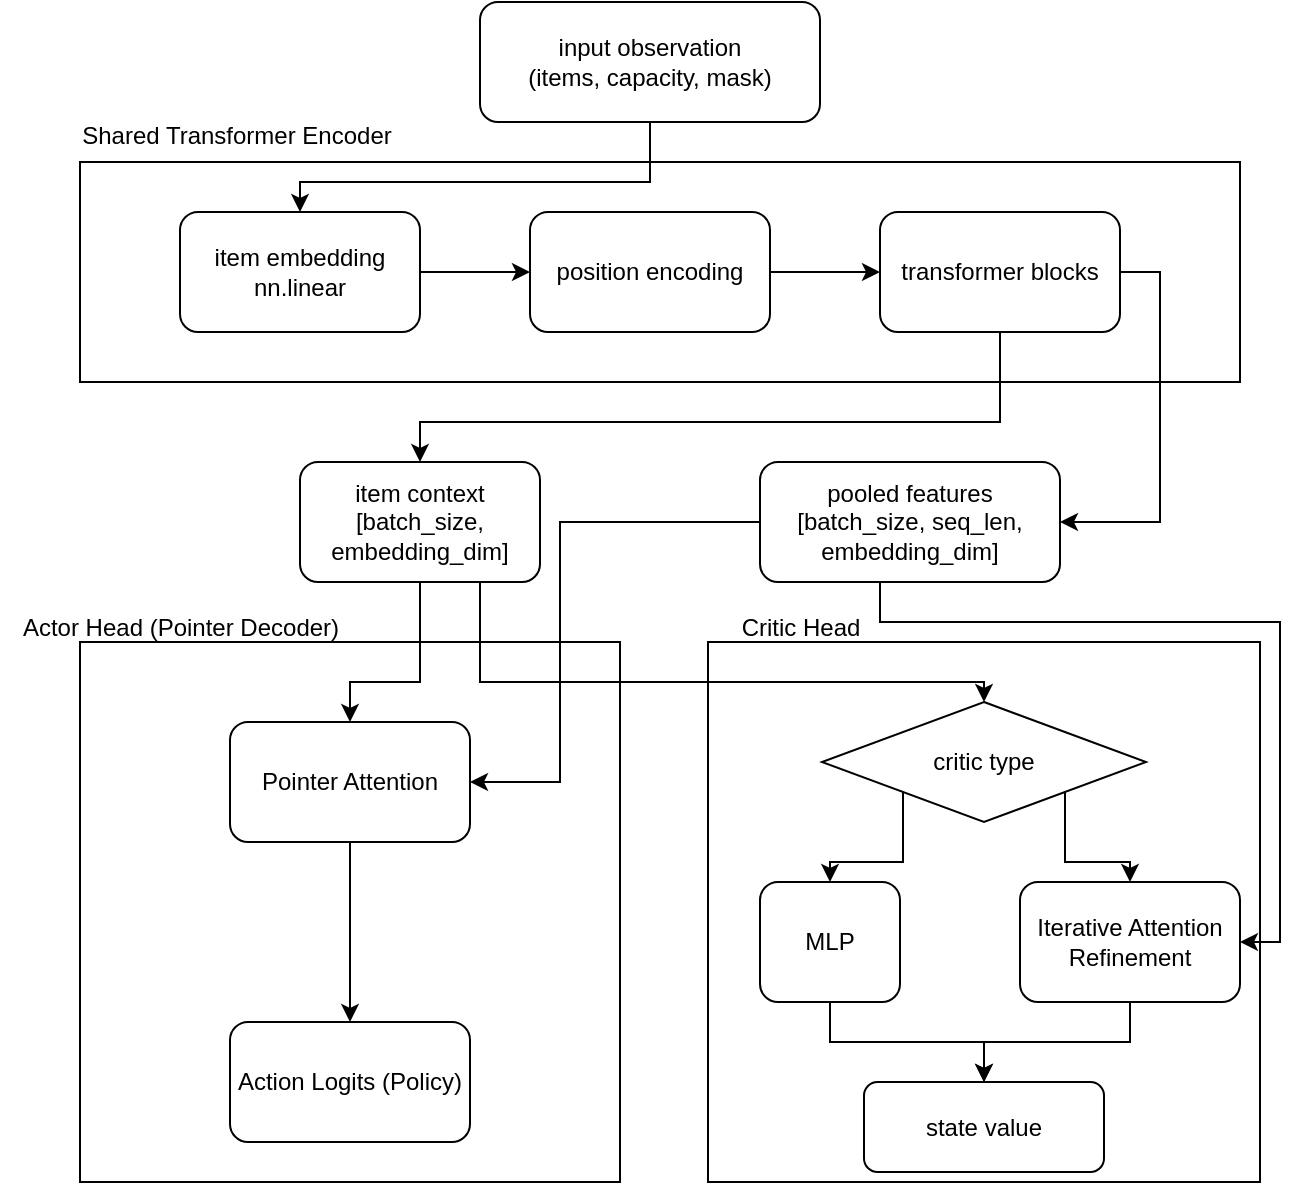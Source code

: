 <mxfile version="28.0.6">
  <diagram name="第 1 页" id="0nw0pFnimbrHVUoLnm9P">
    <mxGraphModel dx="1426" dy="841" grid="1" gridSize="10" guides="1" tooltips="1" connect="1" arrows="1" fold="1" page="1" pageScale="1" pageWidth="827" pageHeight="1169" math="0" shadow="0">
      <root>
        <mxCell id="0" />
        <mxCell id="1" parent="0" />
        <mxCell id="bF-N6-YHWX4aWXx_sWlo-2" value="" style="rounded=0;whiteSpace=wrap;html=1;" vertex="1" parent="1">
          <mxGeometry x="100" y="140" width="580" height="110" as="geometry" />
        </mxCell>
        <mxCell id="bF-N6-YHWX4aWXx_sWlo-17" style="edgeStyle=orthogonalEdgeStyle;rounded=0;orthogonalLoop=1;jettySize=auto;html=1;exitX=0.5;exitY=1;exitDx=0;exitDy=0;entryX=0.5;entryY=0;entryDx=0;entryDy=0;" edge="1" parent="1" source="bF-N6-YHWX4aWXx_sWlo-1" target="bF-N6-YHWX4aWXx_sWlo-4">
          <mxGeometry relative="1" as="geometry">
            <Array as="points">
              <mxPoint x="385" y="150" />
              <mxPoint x="210" y="150" />
            </Array>
          </mxGeometry>
        </mxCell>
        <mxCell id="bF-N6-YHWX4aWXx_sWlo-1" value="input observation&lt;br&gt;(items, capacity, mask)" style="rounded=1;whiteSpace=wrap;html=1;" vertex="1" parent="1">
          <mxGeometry x="300" y="60" width="170" height="60" as="geometry" />
        </mxCell>
        <mxCell id="bF-N6-YHWX4aWXx_sWlo-18" style="edgeStyle=orthogonalEdgeStyle;rounded=0;orthogonalLoop=1;jettySize=auto;html=1;exitX=1;exitY=0.5;exitDx=0;exitDy=0;entryX=0;entryY=0.5;entryDx=0;entryDy=0;" edge="1" parent="1" source="bF-N6-YHWX4aWXx_sWlo-4" target="bF-N6-YHWX4aWXx_sWlo-5">
          <mxGeometry relative="1" as="geometry" />
        </mxCell>
        <mxCell id="bF-N6-YHWX4aWXx_sWlo-4" value="item embedding&lt;div&gt;nn.linear&lt;/div&gt;" style="rounded=1;whiteSpace=wrap;html=1;" vertex="1" parent="1">
          <mxGeometry x="150" y="165" width="120" height="60" as="geometry" />
        </mxCell>
        <mxCell id="bF-N6-YHWX4aWXx_sWlo-19" style="edgeStyle=orthogonalEdgeStyle;rounded=0;orthogonalLoop=1;jettySize=auto;html=1;exitX=1;exitY=0.5;exitDx=0;exitDy=0;entryX=0;entryY=0.5;entryDx=0;entryDy=0;" edge="1" parent="1" source="bF-N6-YHWX4aWXx_sWlo-5" target="bF-N6-YHWX4aWXx_sWlo-6">
          <mxGeometry relative="1" as="geometry" />
        </mxCell>
        <mxCell id="bF-N6-YHWX4aWXx_sWlo-5" value="position encoding" style="rounded=1;whiteSpace=wrap;html=1;" vertex="1" parent="1">
          <mxGeometry x="325" y="165" width="120" height="60" as="geometry" />
        </mxCell>
        <mxCell id="bF-N6-YHWX4aWXx_sWlo-20" style="edgeStyle=orthogonalEdgeStyle;rounded=0;orthogonalLoop=1;jettySize=auto;html=1;exitX=0.5;exitY=1;exitDx=0;exitDy=0;entryX=0.5;entryY=0;entryDx=0;entryDy=0;" edge="1" parent="1" source="bF-N6-YHWX4aWXx_sWlo-6" target="bF-N6-YHWX4aWXx_sWlo-7">
          <mxGeometry relative="1" as="geometry">
            <Array as="points">
              <mxPoint x="560" y="270" />
              <mxPoint x="270" y="270" />
            </Array>
          </mxGeometry>
        </mxCell>
        <mxCell id="bF-N6-YHWX4aWXx_sWlo-21" style="edgeStyle=orthogonalEdgeStyle;rounded=0;orthogonalLoop=1;jettySize=auto;html=1;exitX=1;exitY=0.5;exitDx=0;exitDy=0;entryX=1;entryY=0.5;entryDx=0;entryDy=0;" edge="1" parent="1" source="bF-N6-YHWX4aWXx_sWlo-6" target="bF-N6-YHWX4aWXx_sWlo-8">
          <mxGeometry relative="1" as="geometry" />
        </mxCell>
        <mxCell id="bF-N6-YHWX4aWXx_sWlo-6" value="transformer blocks" style="rounded=1;whiteSpace=wrap;html=1;" vertex="1" parent="1">
          <mxGeometry x="500" y="165" width="120" height="60" as="geometry" />
        </mxCell>
        <mxCell id="bF-N6-YHWX4aWXx_sWlo-7" value="item context&lt;div&gt;[batch_size, embedding_dim]&lt;/div&gt;" style="rounded=1;whiteSpace=wrap;html=1;" vertex="1" parent="1">
          <mxGeometry x="210" y="290" width="120" height="60" as="geometry" />
        </mxCell>
        <mxCell id="bF-N6-YHWX4aWXx_sWlo-8" value="pooled features&lt;div&gt;[batch_size, seq_len, embedding_dim]&lt;/div&gt;" style="rounded=1;whiteSpace=wrap;html=1;" vertex="1" parent="1">
          <mxGeometry x="440" y="290" width="150" height="60" as="geometry" />
        </mxCell>
        <mxCell id="bF-N6-YHWX4aWXx_sWlo-9" value="" style="rounded=0;whiteSpace=wrap;html=1;" vertex="1" parent="1">
          <mxGeometry x="100" y="380" width="270" height="270" as="geometry" />
        </mxCell>
        <mxCell id="bF-N6-YHWX4aWXx_sWlo-10" value="" style="rounded=0;whiteSpace=wrap;html=1;" vertex="1" parent="1">
          <mxGeometry x="414" y="380" width="276" height="270" as="geometry" />
        </mxCell>
        <mxCell id="bF-N6-YHWX4aWXx_sWlo-26" style="edgeStyle=orthogonalEdgeStyle;rounded=0;orthogonalLoop=1;jettySize=auto;html=1;exitX=0.5;exitY=1;exitDx=0;exitDy=0;entryX=0.5;entryY=0;entryDx=0;entryDy=0;" edge="1" parent="1" source="bF-N6-YHWX4aWXx_sWlo-11" target="bF-N6-YHWX4aWXx_sWlo-12">
          <mxGeometry relative="1" as="geometry" />
        </mxCell>
        <mxCell id="bF-N6-YHWX4aWXx_sWlo-11" value="Pointer Attention" style="rounded=1;whiteSpace=wrap;html=1;" vertex="1" parent="1">
          <mxGeometry x="175" y="420" width="120" height="60" as="geometry" />
        </mxCell>
        <mxCell id="bF-N6-YHWX4aWXx_sWlo-12" value="Action Logits (Policy)" style="rounded=1;whiteSpace=wrap;html=1;" vertex="1" parent="1">
          <mxGeometry x="175" y="570" width="120" height="60" as="geometry" />
        </mxCell>
        <mxCell id="bF-N6-YHWX4aWXx_sWlo-30" style="edgeStyle=orthogonalEdgeStyle;rounded=0;orthogonalLoop=1;jettySize=auto;html=1;exitX=0;exitY=1;exitDx=0;exitDy=0;entryX=0.5;entryY=0;entryDx=0;entryDy=0;" edge="1" parent="1" source="bF-N6-YHWX4aWXx_sWlo-13" target="bF-N6-YHWX4aWXx_sWlo-14">
          <mxGeometry relative="1" as="geometry" />
        </mxCell>
        <mxCell id="bF-N6-YHWX4aWXx_sWlo-31" style="edgeStyle=orthogonalEdgeStyle;rounded=0;orthogonalLoop=1;jettySize=auto;html=1;exitX=1;exitY=1;exitDx=0;exitDy=0;" edge="1" parent="1" source="bF-N6-YHWX4aWXx_sWlo-13" target="bF-N6-YHWX4aWXx_sWlo-15">
          <mxGeometry relative="1" as="geometry" />
        </mxCell>
        <mxCell id="bF-N6-YHWX4aWXx_sWlo-13" value="critic type" style="rhombus;whiteSpace=wrap;html=1;" vertex="1" parent="1">
          <mxGeometry x="471" y="410" width="162" height="60" as="geometry" />
        </mxCell>
        <mxCell id="bF-N6-YHWX4aWXx_sWlo-32" style="edgeStyle=orthogonalEdgeStyle;rounded=0;orthogonalLoop=1;jettySize=auto;html=1;exitX=0.5;exitY=1;exitDx=0;exitDy=0;entryX=0.5;entryY=0;entryDx=0;entryDy=0;" edge="1" parent="1" source="bF-N6-YHWX4aWXx_sWlo-14" target="bF-N6-YHWX4aWXx_sWlo-16">
          <mxGeometry relative="1" as="geometry" />
        </mxCell>
        <mxCell id="bF-N6-YHWX4aWXx_sWlo-14" value="MLP" style="rounded=1;whiteSpace=wrap;html=1;" vertex="1" parent="1">
          <mxGeometry x="440" y="500" width="70" height="60" as="geometry" />
        </mxCell>
        <mxCell id="bF-N6-YHWX4aWXx_sWlo-33" style="edgeStyle=orthogonalEdgeStyle;rounded=0;orthogonalLoop=1;jettySize=auto;html=1;exitX=0.5;exitY=1;exitDx=0;exitDy=0;entryX=0.5;entryY=0;entryDx=0;entryDy=0;" edge="1" parent="1" source="bF-N6-YHWX4aWXx_sWlo-15" target="bF-N6-YHWX4aWXx_sWlo-16">
          <mxGeometry relative="1" as="geometry" />
        </mxCell>
        <mxCell id="bF-N6-YHWX4aWXx_sWlo-15" value="Iterative Attention Refinement" style="rounded=1;whiteSpace=wrap;html=1;" vertex="1" parent="1">
          <mxGeometry x="570" y="500" width="110" height="60" as="geometry" />
        </mxCell>
        <mxCell id="bF-N6-YHWX4aWXx_sWlo-16" value="state value" style="rounded=1;whiteSpace=wrap;html=1;" vertex="1" parent="1">
          <mxGeometry x="492" y="600" width="120" height="45" as="geometry" />
        </mxCell>
        <mxCell id="bF-N6-YHWX4aWXx_sWlo-22" value="Shared Transformer Encoder" style="text;html=1;align=center;verticalAlign=middle;resizable=0;points=[];autosize=1;strokeColor=none;fillColor=none;" vertex="1" parent="1">
          <mxGeometry x="88" y="112" width="180" height="30" as="geometry" />
        </mxCell>
        <mxCell id="bF-N6-YHWX4aWXx_sWlo-23" value="Actor Head (Pointer Decoder)" style="text;html=1;align=center;verticalAlign=middle;resizable=0;points=[];autosize=1;strokeColor=none;fillColor=none;" vertex="1" parent="1">
          <mxGeometry x="60" y="358" width="180" height="30" as="geometry" />
        </mxCell>
        <mxCell id="bF-N6-YHWX4aWXx_sWlo-24" value="Critic Head" style="text;html=1;align=center;verticalAlign=middle;resizable=0;points=[];autosize=1;strokeColor=none;fillColor=none;" vertex="1" parent="1">
          <mxGeometry x="420" y="358" width="80" height="30" as="geometry" />
        </mxCell>
        <mxCell id="bF-N6-YHWX4aWXx_sWlo-25" style="edgeStyle=orthogonalEdgeStyle;rounded=0;orthogonalLoop=1;jettySize=auto;html=1;exitX=0.5;exitY=1;exitDx=0;exitDy=0;" edge="1" parent="1" source="bF-N6-YHWX4aWXx_sWlo-7" target="bF-N6-YHWX4aWXx_sWlo-11">
          <mxGeometry relative="1" as="geometry">
            <Array as="points">
              <mxPoint x="270" y="400" />
              <mxPoint x="235" y="400" />
            </Array>
          </mxGeometry>
        </mxCell>
        <mxCell id="bF-N6-YHWX4aWXx_sWlo-27" style="edgeStyle=orthogonalEdgeStyle;rounded=0;orthogonalLoop=1;jettySize=auto;html=1;exitX=0;exitY=0.5;exitDx=0;exitDy=0;entryX=1;entryY=0.5;entryDx=0;entryDy=0;" edge="1" parent="1" source="bF-N6-YHWX4aWXx_sWlo-8" target="bF-N6-YHWX4aWXx_sWlo-11">
          <mxGeometry relative="1" as="geometry">
            <Array as="points">
              <mxPoint x="340" y="320" />
              <mxPoint x="340" y="450" />
            </Array>
          </mxGeometry>
        </mxCell>
        <mxCell id="bF-N6-YHWX4aWXx_sWlo-28" style="edgeStyle=orthogonalEdgeStyle;rounded=0;orthogonalLoop=1;jettySize=auto;html=1;exitX=0.75;exitY=1;exitDx=0;exitDy=0;entryX=0.5;entryY=0;entryDx=0;entryDy=0;" edge="1" parent="1" source="bF-N6-YHWX4aWXx_sWlo-7" target="bF-N6-YHWX4aWXx_sWlo-13">
          <mxGeometry relative="1" as="geometry">
            <Array as="points">
              <mxPoint x="300" y="400" />
              <mxPoint x="552" y="400" />
            </Array>
          </mxGeometry>
        </mxCell>
        <mxCell id="bF-N6-YHWX4aWXx_sWlo-29" style="edgeStyle=orthogonalEdgeStyle;rounded=0;orthogonalLoop=1;jettySize=auto;html=1;exitX=0.5;exitY=1;exitDx=0;exitDy=0;entryX=1;entryY=0.5;entryDx=0;entryDy=0;" edge="1" parent="1" source="bF-N6-YHWX4aWXx_sWlo-8" target="bF-N6-YHWX4aWXx_sWlo-15">
          <mxGeometry relative="1" as="geometry">
            <Array as="points">
              <mxPoint x="500" y="370" />
              <mxPoint x="700" y="370" />
              <mxPoint x="700" y="530" />
            </Array>
          </mxGeometry>
        </mxCell>
      </root>
    </mxGraphModel>
  </diagram>
</mxfile>
